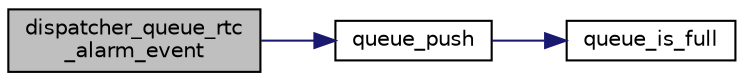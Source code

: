 digraph "dispatcher_queue_rtc_alarm_event"
{
 // LATEX_PDF_SIZE
  edge [fontname="Helvetica",fontsize="10",labelfontname="Helvetica",labelfontsize="10"];
  node [fontname="Helvetica",fontsize="10",shape=record];
  rankdir="LR";
  Node1 [label="dispatcher_queue_rtc\l_alarm_event",height=0.2,width=0.4,color="black", fillcolor="grey75", style="filled", fontcolor="black",tooltip="Adds an rtc alarm interrupt event to the event queue."];
  Node1 -> Node2 [color="midnightblue",fontsize="10",style="solid",fontname="Helvetica"];
  Node2 [label="queue_push",height=0.2,width=0.4,color="black", fillcolor="white", style="filled",URL="$group__queue.html#gaa54578828a1b5676bb99a535c617e1a2",tooltip="Adds an element to the back of the given queue."];
  Node2 -> Node3 [color="midnightblue",fontsize="10",style="solid",fontname="Helvetica"];
  Node3 [label="queue_is_full",height=0.2,width=0.4,color="black", fillcolor="white", style="filled",URL="$group__queue.html#gae1cd6b62453b7f57525be17a53885800",tooltip="Checks if a given queue is full."];
}
